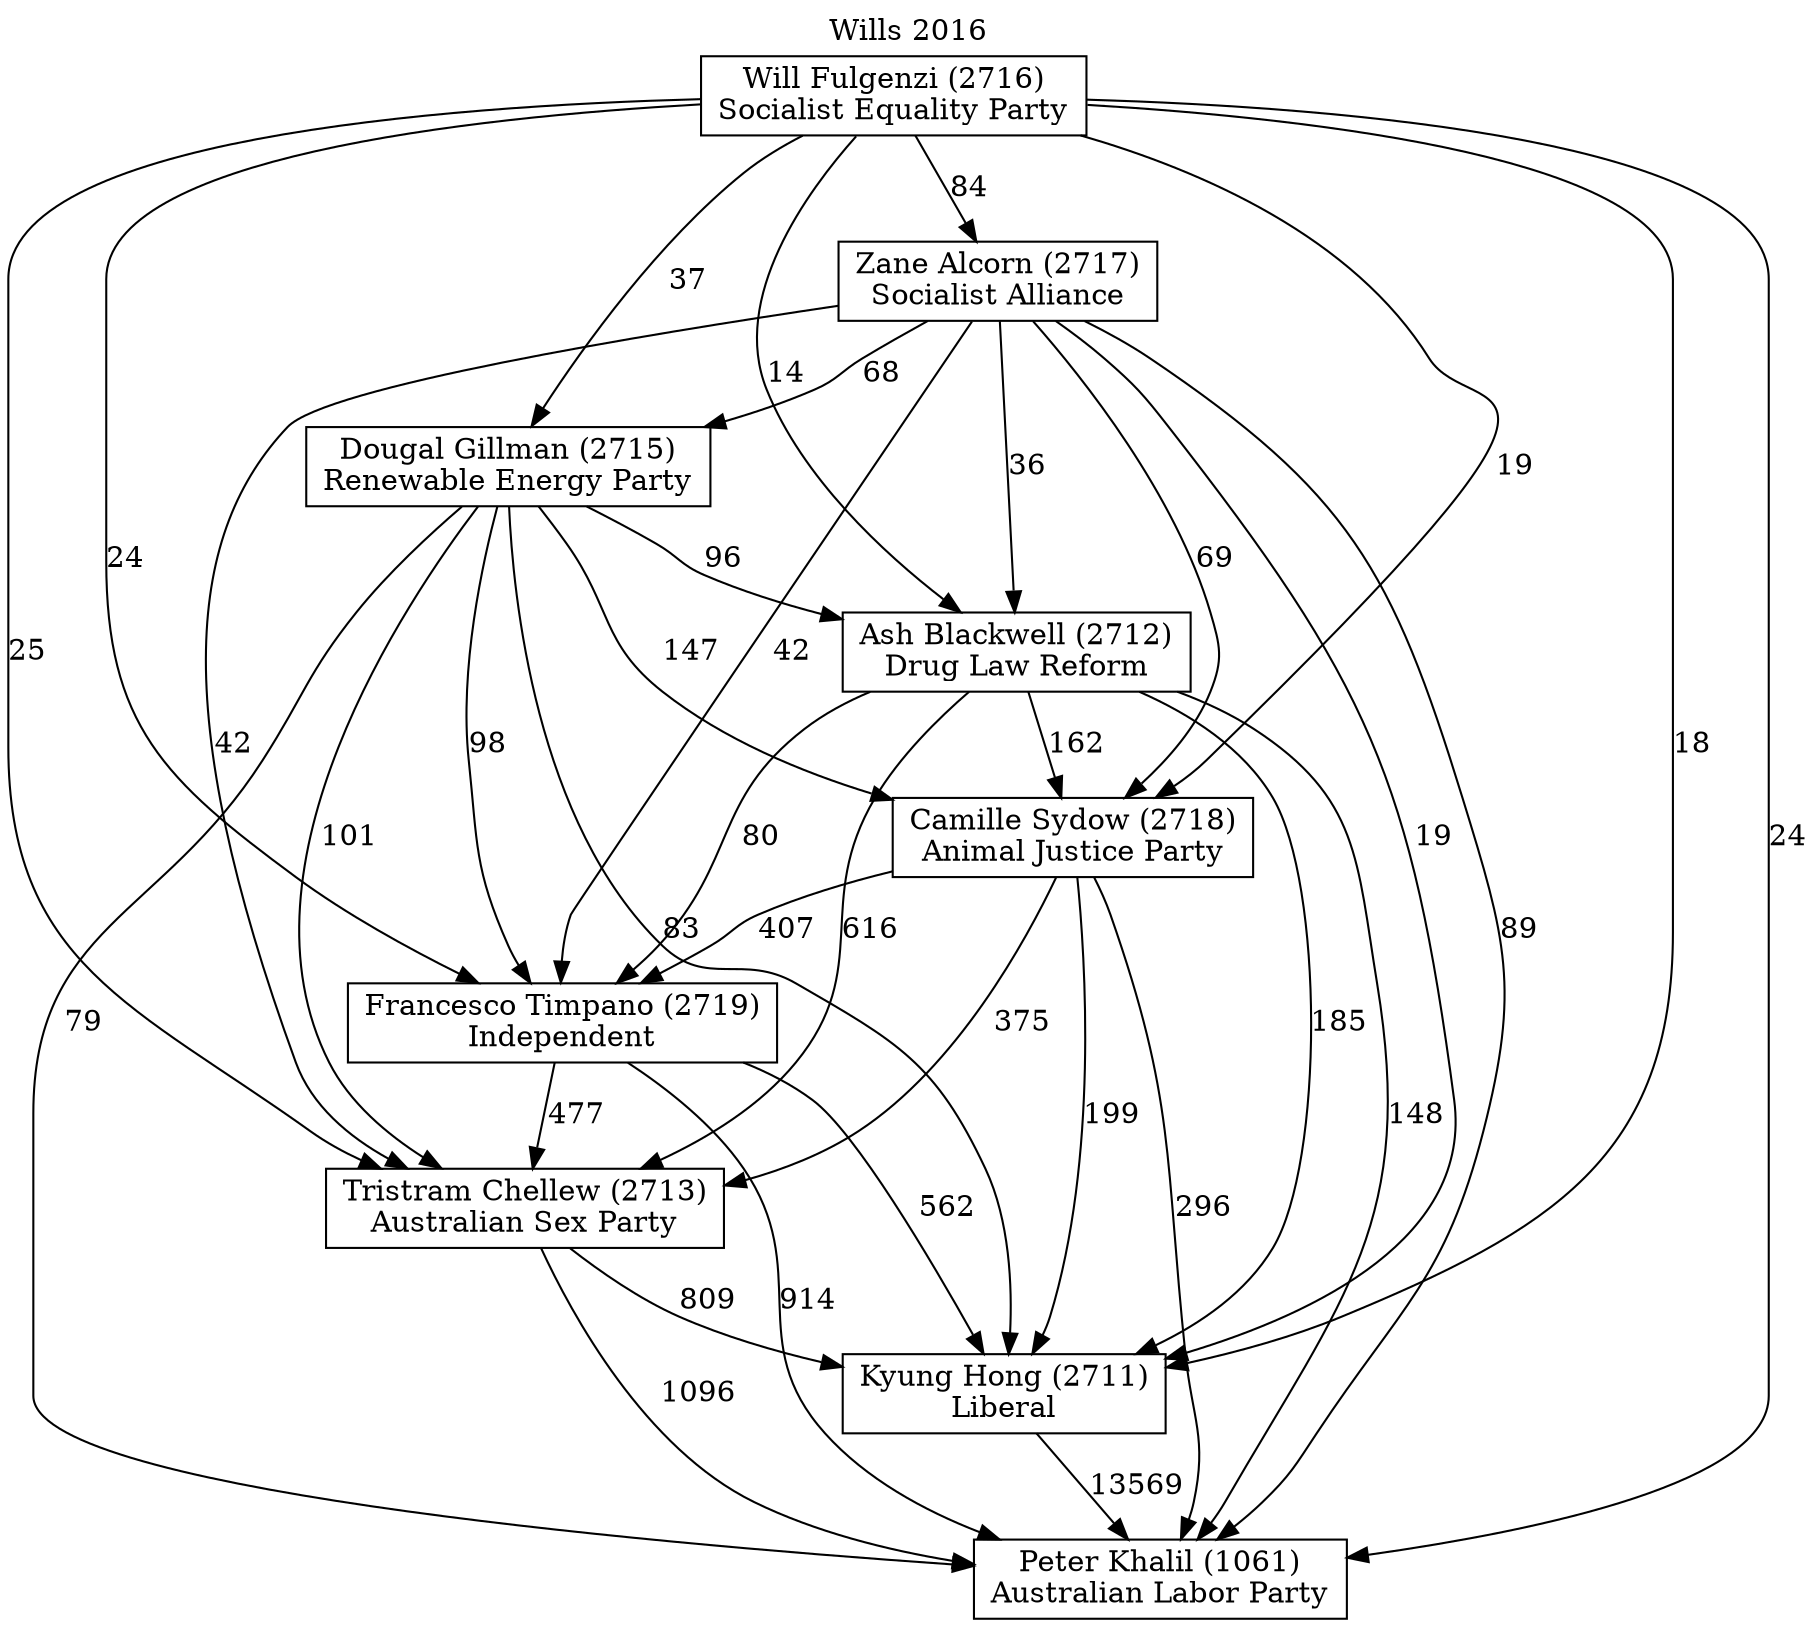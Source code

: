 // House preference flow
digraph "Peter Khalil (1061)_Wills_2016" {
	graph [label="Wills 2016" labelloc=t mclimit=10]
	node [shape=box]
	"Ash Blackwell (2712)" [label="Ash Blackwell (2712)
Drug Law Reform"]
	"Camille Sydow (2718)" [label="Camille Sydow (2718)
Animal Justice Party"]
	"Dougal Gillman (2715)" [label="Dougal Gillman (2715)
Renewable Energy Party"]
	"Francesco Timpano (2719)" [label="Francesco Timpano (2719)
Independent"]
	"Kyung Hong (2711)" [label="Kyung Hong (2711)
Liberal"]
	"Peter Khalil (1061)" [label="Peter Khalil (1061)
Australian Labor Party"]
	"Tristram Chellew (2713)" [label="Tristram Chellew (2713)
Australian Sex Party"]
	"Will Fulgenzi (2716)" [label="Will Fulgenzi (2716)
Socialist Equality Party"]
	"Zane Alcorn (2717)" [label="Zane Alcorn (2717)
Socialist Alliance"]
	"Ash Blackwell (2712)" -> "Camille Sydow (2718)" [label=162]
	"Ash Blackwell (2712)" -> "Francesco Timpano (2719)" [label=80]
	"Ash Blackwell (2712)" -> "Kyung Hong (2711)" [label=185]
	"Ash Blackwell (2712)" -> "Peter Khalil (1061)" [label=148]
	"Ash Blackwell (2712)" -> "Tristram Chellew (2713)" [label=616]
	"Camille Sydow (2718)" -> "Francesco Timpano (2719)" [label=407]
	"Camille Sydow (2718)" -> "Kyung Hong (2711)" [label=199]
	"Camille Sydow (2718)" -> "Peter Khalil (1061)" [label=296]
	"Camille Sydow (2718)" -> "Tristram Chellew (2713)" [label=375]
	"Dougal Gillman (2715)" -> "Ash Blackwell (2712)" [label=96]
	"Dougal Gillman (2715)" -> "Camille Sydow (2718)" [label=147]
	"Dougal Gillman (2715)" -> "Francesco Timpano (2719)" [label=98]
	"Dougal Gillman (2715)" -> "Kyung Hong (2711)" [label=83]
	"Dougal Gillman (2715)" -> "Peter Khalil (1061)" [label=79]
	"Dougal Gillman (2715)" -> "Tristram Chellew (2713)" [label=101]
	"Francesco Timpano (2719)" -> "Kyung Hong (2711)" [label=562]
	"Francesco Timpano (2719)" -> "Peter Khalil (1061)" [label=914]
	"Francesco Timpano (2719)" -> "Tristram Chellew (2713)" [label=477]
	"Kyung Hong (2711)" -> "Peter Khalil (1061)" [label=13569]
	"Tristram Chellew (2713)" -> "Kyung Hong (2711)" [label=809]
	"Tristram Chellew (2713)" -> "Peter Khalil (1061)" [label=1096]
	"Will Fulgenzi (2716)" -> "Ash Blackwell (2712)" [label=14]
	"Will Fulgenzi (2716)" -> "Camille Sydow (2718)" [label=19]
	"Will Fulgenzi (2716)" -> "Dougal Gillman (2715)" [label=37]
	"Will Fulgenzi (2716)" -> "Francesco Timpano (2719)" [label=24]
	"Will Fulgenzi (2716)" -> "Kyung Hong (2711)" [label=18]
	"Will Fulgenzi (2716)" -> "Peter Khalil (1061)" [label=24]
	"Will Fulgenzi (2716)" -> "Tristram Chellew (2713)" [label=25]
	"Will Fulgenzi (2716)" -> "Zane Alcorn (2717)" [label=84]
	"Zane Alcorn (2717)" -> "Ash Blackwell (2712)" [label=36]
	"Zane Alcorn (2717)" -> "Camille Sydow (2718)" [label=69]
	"Zane Alcorn (2717)" -> "Dougal Gillman (2715)" [label=68]
	"Zane Alcorn (2717)" -> "Francesco Timpano (2719)" [label=42]
	"Zane Alcorn (2717)" -> "Kyung Hong (2711)" [label=19]
	"Zane Alcorn (2717)" -> "Peter Khalil (1061)" [label=89]
	"Zane Alcorn (2717)" -> "Tristram Chellew (2713)" [label=42]
}
